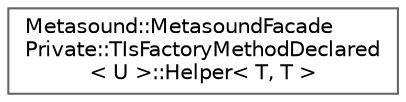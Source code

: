digraph "Graphical Class Hierarchy"
{
 // INTERACTIVE_SVG=YES
 // LATEX_PDF_SIZE
  bgcolor="transparent";
  edge [fontname=Helvetica,fontsize=10,labelfontname=Helvetica,labelfontsize=10];
  node [fontname=Helvetica,fontsize=10,shape=box,height=0.2,width=0.4];
  rankdir="LR";
  Node0 [id="Node000000",label="Metasound::MetasoundFacade\lPrivate::TIsFactoryMethodDeclared\l\< U \>::Helper\< T, T \>",height=0.2,width=0.4,color="grey40", fillcolor="white", style="filled",URL="$db/de0/structMetasound_1_1MetasoundFacadePrivate_1_1TIsFactoryMethodDeclared_1_1Helper.html",tooltip=" "];
}
